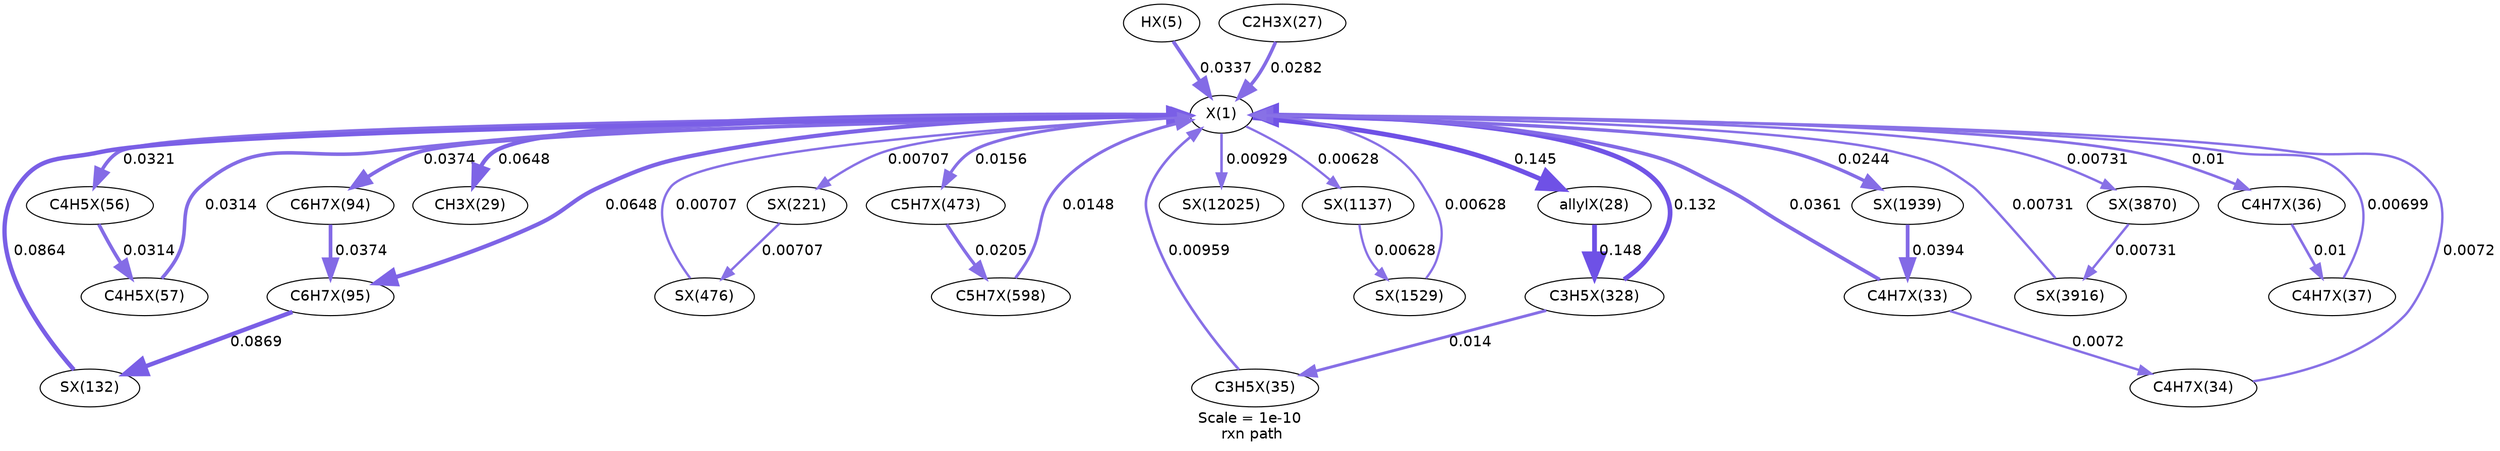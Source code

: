 digraph reaction_paths {
center=1;
s85 -> s84[fontname="Helvetica", style="setlinewidth(3.44)", arrowsize=1.72, color="0.7, 0.534, 0.9"
, label=" 0.0337"];
s86 -> s84[fontname="Helvetica", style="setlinewidth(3.31)", arrowsize=1.65, color="0.7, 0.528, 0.9"
, label=" 0.0282"];
s84 -> s97[fontname="Helvetica", style="setlinewidth(3.4)", arrowsize=1.7, color="0.7, 0.532, 0.9"
, label=" 0.0321"];
s98 -> s84[fontname="Helvetica", style="setlinewidth(3.39)", arrowsize=1.69, color="0.7, 0.531, 0.9"
, label=" 0.0314"];
s84 -> s105[fontname="Helvetica", style="setlinewidth(3.93)", arrowsize=1.97, color="0.7, 0.565, 0.9"
, label=" 0.0648"];
s84 -> s104[fontname="Helvetica", style="setlinewidth(3.52)", arrowsize=1.76, color="0.7, 0.537, 0.9"
, label=" 0.0374"];
s109 -> s84[fontname="Helvetica", style="setlinewidth(4.15)", arrowsize=2.08, color="0.7, 0.586, 0.9"
, label=" 0.0864"];
s84 -> s87[fontname="Helvetica", style="setlinewidth(4.54)", arrowsize=2.27, color="0.7, 0.645, 0.9"
, label=" 0.145"];
s131 -> s84[fontname="Helvetica", style="setlinewidth(4.47)", arrowsize=2.24, color="0.7, 0.632, 0.9"
, label=" 0.132"];
s94 -> s84[fontname="Helvetica", style="setlinewidth(2.49)", arrowsize=1.25, color="0.7, 0.51, 0.9"
, label=" 0.00959"];
s84 -> s88[fontname="Helvetica", style="setlinewidth(3.93)", arrowsize=1.97, color="0.7, 0.565, 0.9"
, label=" 0.0648"];
s142 -> s84[fontname="Helvetica", style="setlinewidth(2.26)", arrowsize=1.13, color="0.7, 0.507, 0.9"
, label=" 0.00707"];
s84 -> s119[fontname="Helvetica", style="setlinewidth(2.26)", arrowsize=1.13, color="0.7, 0.507, 0.9"
, label=" 0.00707"];
s84 -> s139[fontname="Helvetica", style="setlinewidth(2.86)", arrowsize=1.43, color="0.7, 0.516, 0.9"
, label=" 0.0156"];
s145 -> s84[fontname="Helvetica", style="setlinewidth(2.82)", arrowsize=1.41, color="0.7, 0.515, 0.9"
, label=" 0.0148"];
s172 -> s84[fontname="Helvetica", style="setlinewidth(2.17)", arrowsize=1.09, color="0.7, 0.506, 0.9"
, label=" 0.00628"];
s84 -> s160[fontname="Helvetica", style="setlinewidth(2.17)", arrowsize=1.09, color="0.7, 0.506, 0.9"
, label=" 0.00628"];
s84 -> s184[fontname="Helvetica", style="setlinewidth(3.2)", arrowsize=1.6, color="0.7, 0.524, 0.9"
, label=" 0.0244"];
s92 -> s84[fontname="Helvetica", style="setlinewidth(3.49)", arrowsize=1.75, color="0.7, 0.536, 0.9"
, label=" 0.0361"];
s93 -> s84[fontname="Helvetica", style="setlinewidth(2.28)", arrowsize=1.14, color="0.7, 0.507, 0.9"
, label=" 0.0072"];
s224 -> s84[fontname="Helvetica", style="setlinewidth(2.29)", arrowsize=1.14, color="0.7, 0.507, 0.9"
, label=" 0.00731"];
s84 -> s216[fontname="Helvetica", style="setlinewidth(2.29)", arrowsize=1.14, color="0.7, 0.507, 0.9"
, label=" 0.00731"];
s84 -> s95[fontname="Helvetica", style="setlinewidth(2.52)", arrowsize=1.26, color="0.7, 0.51, 0.9"
, label=" 0.01"];
s96 -> s84[fontname="Helvetica", style="setlinewidth(2.25)", arrowsize=1.13, color="0.7, 0.507, 0.9"
, label=" 0.00699"];
s84 -> s294[fontname="Helvetica", style="setlinewidth(2.47)", arrowsize=1.23, color="0.7, 0.509, 0.9"
, label=" 0.00929"];
s97 -> s98[fontname="Helvetica", style="setlinewidth(3.39)", arrowsize=1.69, color="0.7, 0.531, 0.9"
, label=" 0.0314"];
s104 -> s105[fontname="Helvetica", style="setlinewidth(3.52)", arrowsize=1.76, color="0.7, 0.537, 0.9"
, label=" 0.0374"];
s105 -> s109[fontname="Helvetica", style="setlinewidth(4.16)", arrowsize=2.08, color="0.7, 0.587, 0.9"
, label=" 0.0869"];
s87 -> s131[fontname="Helvetica", style="setlinewidth(4.56)", arrowsize=2.28, color="0.7, 0.648, 0.9"
, label=" 0.148"];
s131 -> s94[fontname="Helvetica", style="setlinewidth(2.77)", arrowsize=1.39, color="0.7, 0.514, 0.9"
, label=" 0.014"];
s119 -> s142[fontname="Helvetica", style="setlinewidth(2.26)", arrowsize=1.13, color="0.7, 0.507, 0.9"
, label=" 0.00707"];
s139 -> s145[fontname="Helvetica", style="setlinewidth(3.07)", arrowsize=1.53, color="0.7, 0.521, 0.9"
, label=" 0.0205"];
s160 -> s172[fontname="Helvetica", style="setlinewidth(2.17)", arrowsize=1.09, color="0.7, 0.506, 0.9"
, label=" 0.00628"];
s184 -> s92[fontname="Helvetica", style="setlinewidth(3.56)", arrowsize=1.78, color="0.7, 0.539, 0.9"
, label=" 0.0394"];
s92 -> s93[fontname="Helvetica", style="setlinewidth(2.28)", arrowsize=1.14, color="0.7, 0.507, 0.9"
, label=" 0.0072"];
s216 -> s224[fontname="Helvetica", style="setlinewidth(2.29)", arrowsize=1.14, color="0.7, 0.507, 0.9"
, label=" 0.00731"];
s95 -> s96[fontname="Helvetica", style="setlinewidth(2.52)", arrowsize=1.26, color="0.7, 0.51, 0.9"
, label=" 0.01"];
s84 [ fontname="Helvetica", label="X(1)"];
s85 [ fontname="Helvetica", label="HX(5)"];
s86 [ fontname="Helvetica", label="C2H3X(27)"];
s87 [ fontname="Helvetica", label="allylX(28)"];
s88 [ fontname="Helvetica", label="CH3X(29)"];
s92 [ fontname="Helvetica", label="C4H7X(33)"];
s93 [ fontname="Helvetica", label="C4H7X(34)"];
s94 [ fontname="Helvetica", label="C3H5X(35)"];
s95 [ fontname="Helvetica", label="C4H7X(36)"];
s96 [ fontname="Helvetica", label="C4H7X(37)"];
s97 [ fontname="Helvetica", label="C4H5X(56)"];
s98 [ fontname="Helvetica", label="C4H5X(57)"];
s104 [ fontname="Helvetica", label="C6H7X(94)"];
s105 [ fontname="Helvetica", label="C6H7X(95)"];
s109 [ fontname="Helvetica", label="SX(132)"];
s119 [ fontname="Helvetica", label="SX(221)"];
s131 [ fontname="Helvetica", label="C3H5X(328)"];
s139 [ fontname="Helvetica", label="C5H7X(473)"];
s142 [ fontname="Helvetica", label="SX(476)"];
s145 [ fontname="Helvetica", label="C5H7X(598)"];
s160 [ fontname="Helvetica", label="SX(1137)"];
s172 [ fontname="Helvetica", label="SX(1529)"];
s184 [ fontname="Helvetica", label="SX(1939)"];
s216 [ fontname="Helvetica", label="SX(3870)"];
s224 [ fontname="Helvetica", label="SX(3916)"];
s294 [ fontname="Helvetica", label="SX(12025)"];
 label = "Scale = 1e-10\l rxn path";
 fontname = "Helvetica";
}
